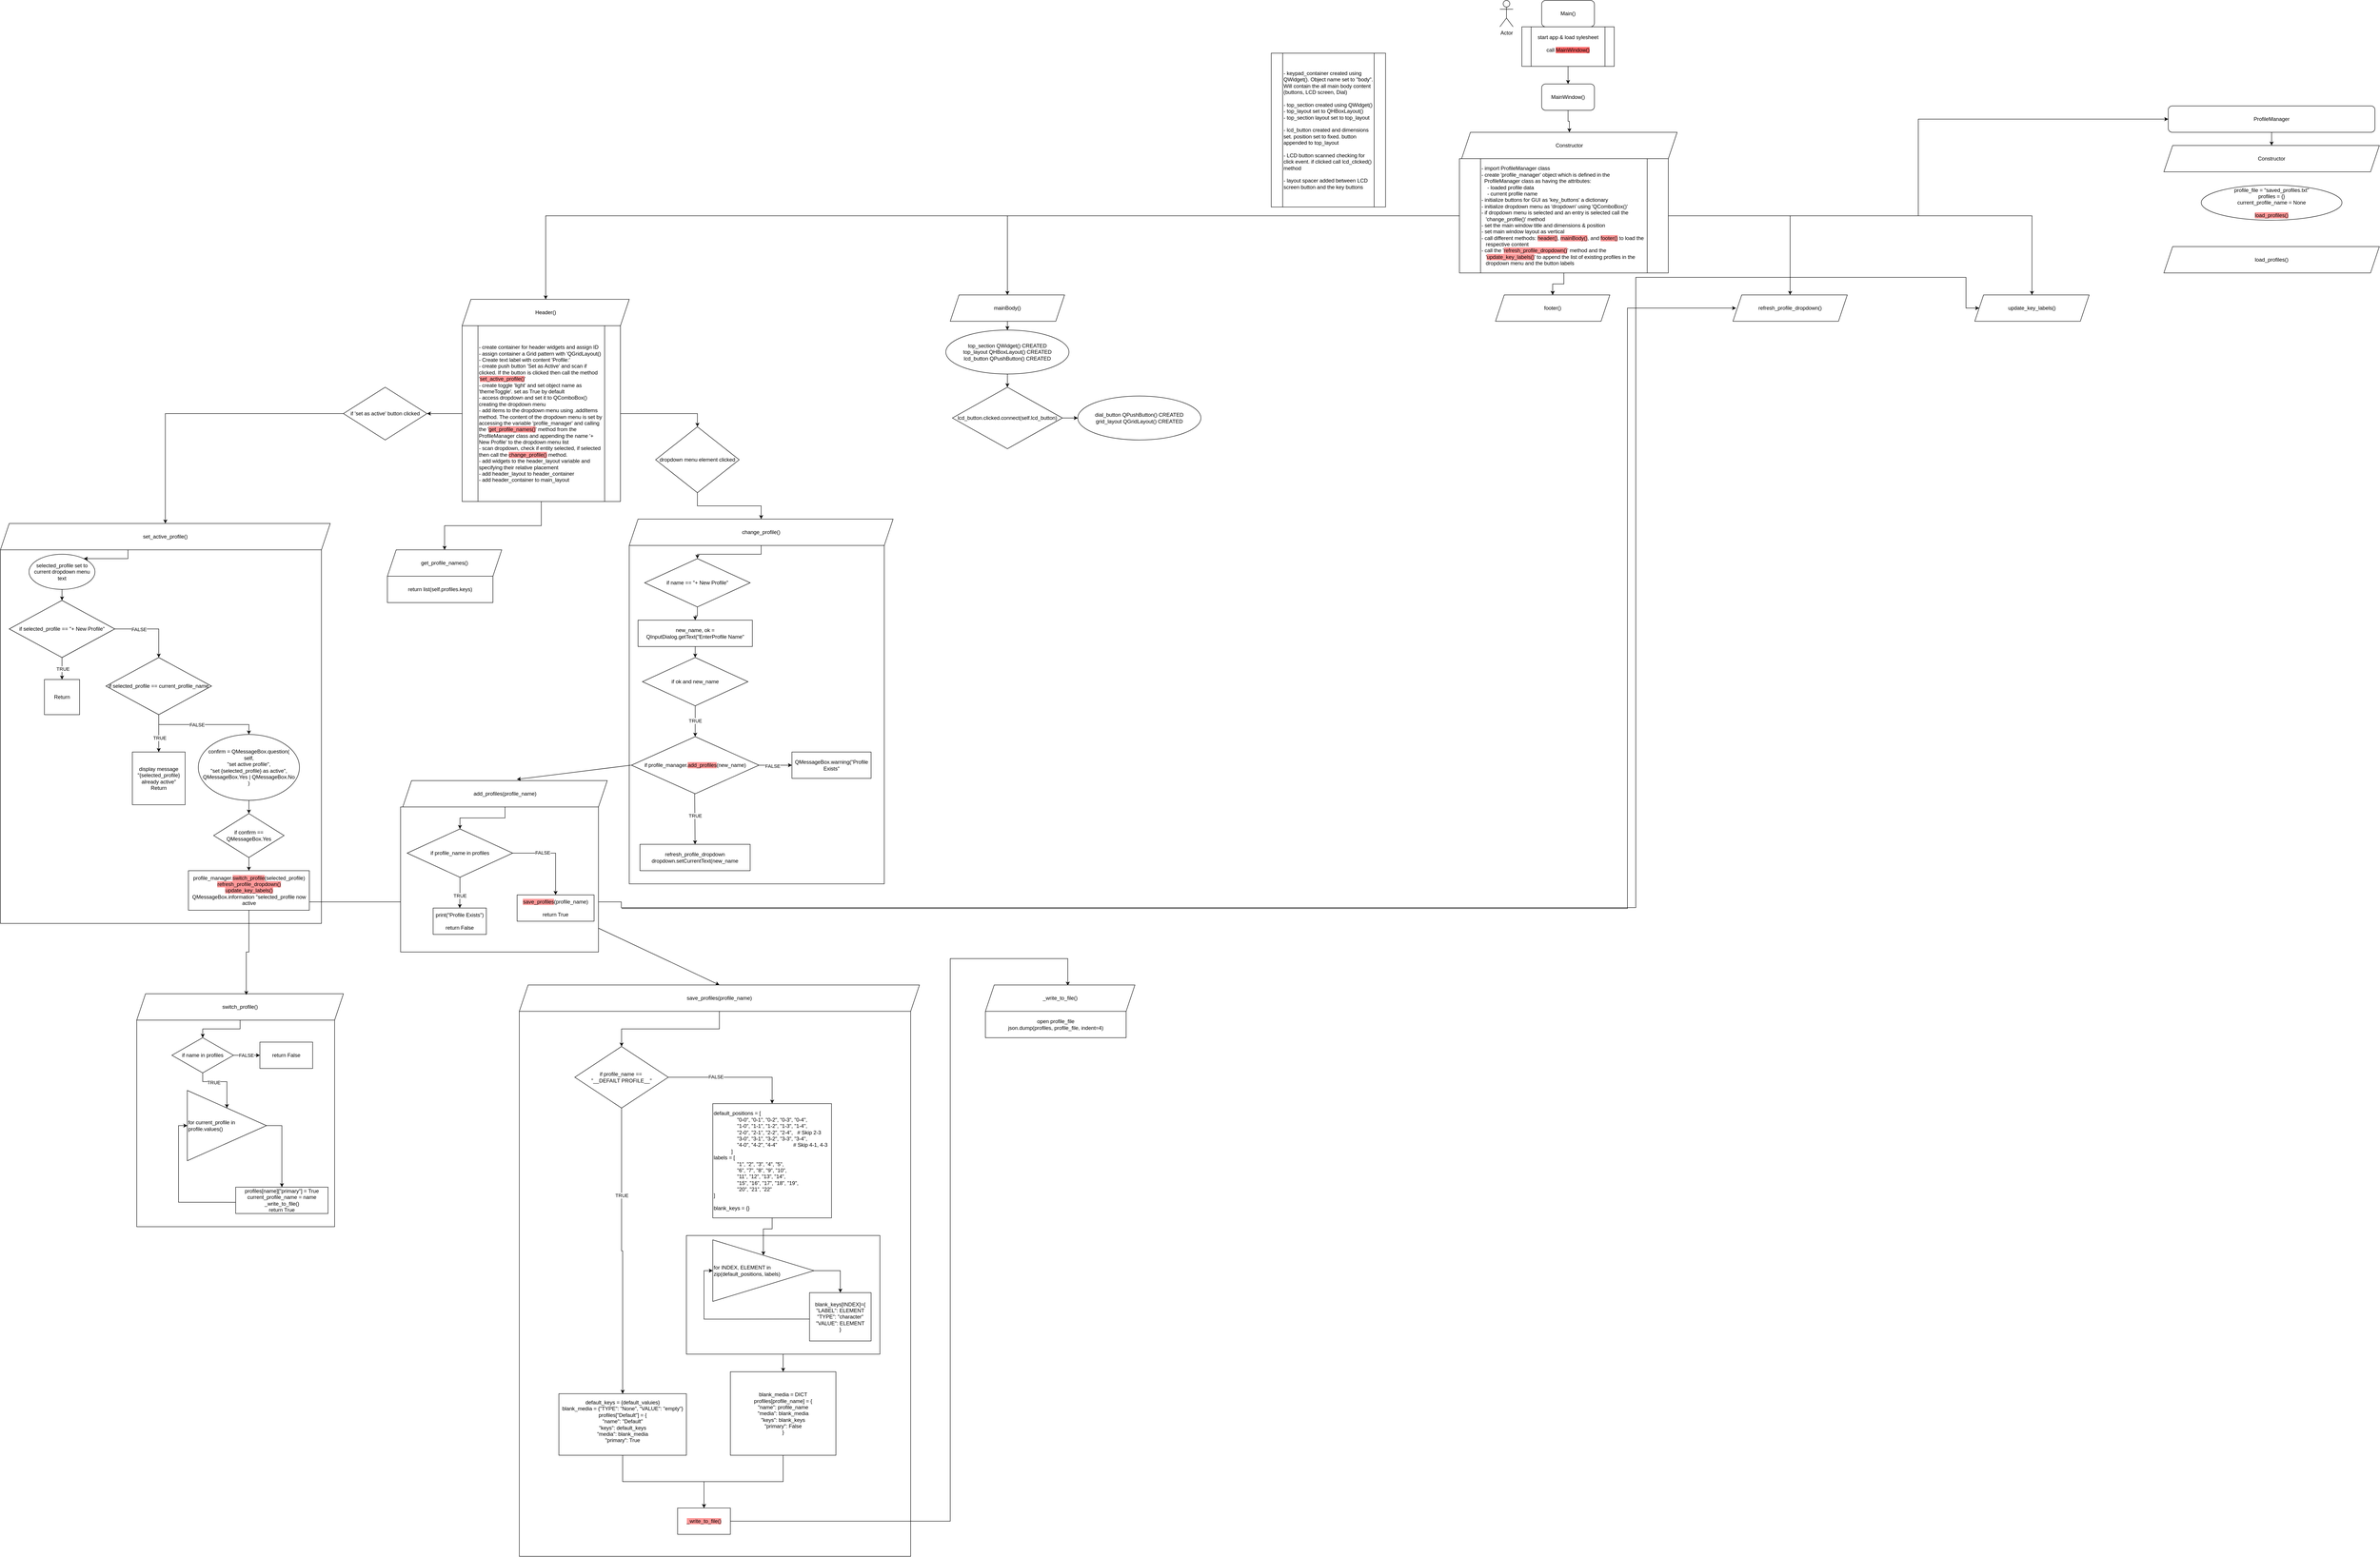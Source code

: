 <mxfile version="27.0.5">
  <diagram name="Page-1" id="Y9WAvZNud2Gu3SNwz_0c">
    <mxGraphModel dx="8565" dy="2858" grid="1" gridSize="10" guides="1" tooltips="1" connect="1" arrows="1" fold="1" page="1" pageScale="1" pageWidth="850" pageHeight="1100" math="0" shadow="0">
      <root>
        <mxCell id="0" />
        <mxCell id="1" parent="0" />
        <mxCell id="L75Hyx3zuK4XDfKE062m-144" value="" style="rounded=0;whiteSpace=wrap;html=1;" parent="1" vertex="1">
          <mxGeometry x="-1710" y="1340" width="580" height="770" as="geometry" />
        </mxCell>
        <mxCell id="L75Hyx3zuK4XDfKE062m-129" value="" style="rounded=0;whiteSpace=wrap;html=1;" parent="1" vertex="1">
          <mxGeometry x="-1960" y="2400" width="890" height="1240" as="geometry" />
        </mxCell>
        <mxCell id="L75Hyx3zuK4XDfKE062m-125" value="" style="edgeStyle=orthogonalEdgeStyle;rounded=0;orthogonalLoop=1;jettySize=auto;html=1;" parent="1" source="L75Hyx3zuK4XDfKE062m-122" target="L75Hyx3zuK4XDfKE062m-124" edge="1">
          <mxGeometry relative="1" as="geometry" />
        </mxCell>
        <mxCell id="L75Hyx3zuK4XDfKE062m-122" value="" style="rounded=0;whiteSpace=wrap;html=1;" parent="1" vertex="1">
          <mxGeometry x="-1580" y="2910" width="440" height="270" as="geometry" />
        </mxCell>
        <mxCell id="L75Hyx3zuK4XDfKE062m-82" value="" style="rounded=0;whiteSpace=wrap;html=1;" parent="1" vertex="1">
          <mxGeometry x="-2830" y="2420" width="450" height="470" as="geometry" />
        </mxCell>
        <mxCell id="L75Hyx3zuK4XDfKE062m-63" value="" style="rounded=0;whiteSpace=wrap;html=1;" parent="1" vertex="1">
          <mxGeometry x="-3140" y="1350" width="730" height="850" as="geometry" />
        </mxCell>
        <mxCell id="L75Hyx3zuK4XDfKE062m-1" value="Main()" style="rounded=1;whiteSpace=wrap;html=1;" parent="1" vertex="1">
          <mxGeometry x="365" y="100" width="120" height="60" as="geometry" />
        </mxCell>
        <mxCell id="L75Hyx3zuK4XDfKE062m-3" value="Actor" style="shape=umlActor;verticalLabelPosition=bottom;verticalAlign=top;html=1;outlineConnect=0;" parent="1" vertex="1">
          <mxGeometry x="270" y="100" width="30" height="60" as="geometry" />
        </mxCell>
        <mxCell id="L75Hyx3zuK4XDfKE062m-8" value="" style="edgeStyle=orthogonalEdgeStyle;rounded=0;orthogonalLoop=1;jettySize=auto;html=1;" parent="1" source="L75Hyx3zuK4XDfKE062m-6" target="L75Hyx3zuK4XDfKE062m-7" edge="1">
          <mxGeometry relative="1" as="geometry" />
        </mxCell>
        <mxCell id="L75Hyx3zuK4XDfKE062m-6" value="start app &amp;amp; load sylesheet&lt;div&gt;&lt;br&gt;&lt;/div&gt;&lt;div&gt;call &lt;span style=&quot;background-color: rgb(255, 102, 102);&quot;&gt;MainWindow()&lt;/span&gt;&lt;br&gt;&lt;div&gt;&lt;br&gt;&lt;/div&gt;&lt;/div&gt;" style="shape=process;whiteSpace=wrap;html=1;backgroundOutline=1;" parent="1" vertex="1">
          <mxGeometry x="320" y="160" width="210" height="90" as="geometry" />
        </mxCell>
        <mxCell id="L75Hyx3zuK4XDfKE062m-98" value="" style="edgeStyle=orthogonalEdgeStyle;rounded=0;orthogonalLoop=1;jettySize=auto;html=1;" parent="1" source="L75Hyx3zuK4XDfKE062m-7" target="L75Hyx3zuK4XDfKE062m-12" edge="1">
          <mxGeometry relative="1" as="geometry" />
        </mxCell>
        <mxCell id="L75Hyx3zuK4XDfKE062m-7" value="MainWindow()" style="rounded=1;whiteSpace=wrap;html=1;" parent="1" vertex="1">
          <mxGeometry x="365" y="290" width="120" height="60" as="geometry" />
        </mxCell>
        <mxCell id="L75Hyx3zuK4XDfKE062m-18" value="" style="edgeStyle=orthogonalEdgeStyle;rounded=0;orthogonalLoop=1;jettySize=auto;html=1;" parent="1" source="L75Hyx3zuK4XDfKE062m-9" target="L75Hyx3zuK4XDfKE062m-15" edge="1">
          <mxGeometry relative="1" as="geometry" />
        </mxCell>
        <mxCell id="L75Hyx3zuK4XDfKE062m-19" value="" style="edgeStyle=orthogonalEdgeStyle;rounded=0;orthogonalLoop=1;jettySize=auto;html=1;" parent="1" source="L75Hyx3zuK4XDfKE062m-9" target="L75Hyx3zuK4XDfKE062m-15" edge="1">
          <mxGeometry relative="1" as="geometry" />
        </mxCell>
        <mxCell id="L75Hyx3zuK4XDfKE062m-22" style="edgeStyle=orthogonalEdgeStyle;rounded=0;orthogonalLoop=1;jettySize=auto;html=1;entryX=0.5;entryY=0;entryDx=0;entryDy=0;" parent="1" source="L75Hyx3zuK4XDfKE062m-9" target="L75Hyx3zuK4XDfKE062m-16" edge="1">
          <mxGeometry relative="1" as="geometry" />
        </mxCell>
        <mxCell id="L75Hyx3zuK4XDfKE062m-23" value="" style="edgeStyle=orthogonalEdgeStyle;rounded=0;orthogonalLoop=1;jettySize=auto;html=1;" parent="1" source="L75Hyx3zuK4XDfKE062m-9" target="L75Hyx3zuK4XDfKE062m-15" edge="1">
          <mxGeometry relative="1" as="geometry" />
        </mxCell>
        <mxCell id="L75Hyx3zuK4XDfKE062m-24" style="edgeStyle=orthogonalEdgeStyle;rounded=0;orthogonalLoop=1;jettySize=auto;html=1;" parent="1" source="L75Hyx3zuK4XDfKE062m-9" target="L75Hyx3zuK4XDfKE062m-17" edge="1">
          <mxGeometry relative="1" as="geometry" />
        </mxCell>
        <mxCell id="L75Hyx3zuK4XDfKE062m-100" style="edgeStyle=orthogonalEdgeStyle;rounded=0;orthogonalLoop=1;jettySize=auto;html=1;entryX=0;entryY=0.5;entryDx=0;entryDy=0;" parent="1" source="L75Hyx3zuK4XDfKE062m-9" target="L75Hyx3zuK4XDfKE062m-102" edge="1">
          <mxGeometry relative="1" as="geometry" />
        </mxCell>
        <mxCell id="L75Hyx3zuK4XDfKE062m-9" value="&lt;div&gt;- import ProfileManager class&lt;/div&gt;&lt;div&gt;- create &#39;profile_manager&#39; object which is defined in the&amp;nbsp;&lt;/div&gt;&lt;div&gt;&amp;nbsp; ProfileManager class as having the attributes:&lt;/div&gt;&lt;div&gt;&amp;nbsp; &amp;nbsp; - loaded profile data&lt;/div&gt;&lt;div&gt;&amp;nbsp; &amp;nbsp; - current profile name&lt;/div&gt;&lt;div&gt;- initialize buttons for GUI as &#39;key_buttons&#39; a dictionary&lt;/div&gt;&lt;div&gt;- initialize dropdown menu as &#39;dropdown&#39; using &#39;QComboBox()&#39;&lt;/div&gt;&lt;div&gt;- if dropdown menu is selected and an entry is selected call the&amp;nbsp;&lt;/div&gt;&lt;div&gt;&amp;nbsp; &amp;nbsp;&#39;change_profile()&#39; method&lt;/div&gt;&lt;div&gt;- set the main window title and dimensions &amp;amp; position&lt;/div&gt;&lt;div&gt;- set main window layout as vertical&lt;/div&gt;&lt;div&gt;- call different methods: &lt;span style=&quot;background-color: rgb(255, 153, 153);&quot;&gt;header()&lt;/span&gt;, &lt;span style=&quot;background-color: rgb(255, 153, 153);&quot;&gt;mainBody()&lt;/span&gt;, and &lt;span style=&quot;background-color: rgb(255, 153, 153);&quot;&gt;footer()&lt;/span&gt; to load the&amp;nbsp;&lt;/div&gt;&lt;div&gt;&amp;nbsp; &amp;nbsp;respective content&lt;/div&gt;&lt;div&gt;- call the &#39;&lt;span style=&quot;background-color: rgb(255, 153, 153);&quot;&gt;refresh_profile_dropdown()&lt;/span&gt;&#39; method and the&amp;nbsp;&lt;/div&gt;&lt;div&gt;&amp;nbsp; &amp;nbsp;&#39;&lt;span style=&quot;background-color: rgb(255, 153, 153);&quot;&gt;update_key_labels()&lt;/span&gt;&#39; to append the list of existing profiles in the&amp;nbsp;&lt;/div&gt;&lt;div&gt;&amp;nbsp; &amp;nbsp;dropdown menu and the button labels&lt;/div&gt;" style="shape=process;whiteSpace=wrap;html=1;backgroundOutline=1;align=left;" parent="1" vertex="1">
          <mxGeometry x="178" y="460" width="475" height="260" as="geometry" />
        </mxCell>
        <mxCell id="L75Hyx3zuK4XDfKE062m-12" value="Constructor" style="shape=parallelogram;perimeter=parallelogramPerimeter;whiteSpace=wrap;html=1;fixedSize=1;" parent="1" vertex="1">
          <mxGeometry x="183" y="400" width="490" height="60" as="geometry" />
        </mxCell>
        <mxCell id="L75Hyx3zuK4XDfKE062m-13" value="Header()" style="shape=parallelogram;perimeter=parallelogramPerimeter;whiteSpace=wrap;html=1;fixedSize=1;" parent="1" vertex="1">
          <mxGeometry x="-2090" y="780" width="380" height="60" as="geometry" />
        </mxCell>
        <mxCell id="6NkVGBoX0CyrwW3oy6tE-5" value="" style="edgeStyle=orthogonalEdgeStyle;rounded=0;orthogonalLoop=1;jettySize=auto;html=1;" edge="1" parent="1" source="L75Hyx3zuK4XDfKE062m-14" target="6NkVGBoX0CyrwW3oy6tE-3">
          <mxGeometry relative="1" as="geometry" />
        </mxCell>
        <mxCell id="L75Hyx3zuK4XDfKE062m-14" value="mainBody()" style="shape=parallelogram;perimeter=parallelogramPerimeter;whiteSpace=wrap;html=1;fixedSize=1;" parent="1" vertex="1">
          <mxGeometry x="-980" y="770" width="260" height="60" as="geometry" />
        </mxCell>
        <mxCell id="L75Hyx3zuK4XDfKE062m-15" value="footer()" style="shape=parallelogram;perimeter=parallelogramPerimeter;whiteSpace=wrap;html=1;fixedSize=1;" parent="1" vertex="1">
          <mxGeometry x="260" y="770" width="260" height="60" as="geometry" />
        </mxCell>
        <mxCell id="L75Hyx3zuK4XDfKE062m-16" value="refresh_profile_dropdown()" style="shape=parallelogram;perimeter=parallelogramPerimeter;whiteSpace=wrap;html=1;fixedSize=1;" parent="1" vertex="1">
          <mxGeometry x="800" y="770" width="260" height="60" as="geometry" />
        </mxCell>
        <mxCell id="L75Hyx3zuK4XDfKE062m-17" value="update_key_labels()" style="shape=parallelogram;perimeter=parallelogramPerimeter;whiteSpace=wrap;html=1;fixedSize=1;" parent="1" vertex="1">
          <mxGeometry x="1350" y="770" width="260" height="60" as="geometry" />
        </mxCell>
        <mxCell id="L75Hyx3zuK4XDfKE062m-20" style="edgeStyle=orthogonalEdgeStyle;rounded=0;orthogonalLoop=1;jettySize=auto;html=1;entryX=0.5;entryY=0;entryDx=0;entryDy=0;" parent="1" source="L75Hyx3zuK4XDfKE062m-9" target="L75Hyx3zuK4XDfKE062m-14" edge="1">
          <mxGeometry relative="1" as="geometry" />
        </mxCell>
        <mxCell id="L75Hyx3zuK4XDfKE062m-21" style="edgeStyle=orthogonalEdgeStyle;rounded=0;orthogonalLoop=1;jettySize=auto;html=1;entryX=0.5;entryY=0;entryDx=0;entryDy=0;" parent="1" source="L75Hyx3zuK4XDfKE062m-9" target="L75Hyx3zuK4XDfKE062m-13" edge="1">
          <mxGeometry relative="1" as="geometry" />
        </mxCell>
        <mxCell id="L75Hyx3zuK4XDfKE062m-27" style="edgeStyle=orthogonalEdgeStyle;rounded=0;orthogonalLoop=1;jettySize=auto;html=1;" parent="1" source="L75Hyx3zuK4XDfKE062m-25" target="L75Hyx3zuK4XDfKE062m-26" edge="1">
          <mxGeometry relative="1" as="geometry" />
        </mxCell>
        <mxCell id="L75Hyx3zuK4XDfKE062m-29" style="edgeStyle=orthogonalEdgeStyle;rounded=0;orthogonalLoop=1;jettySize=auto;html=1;entryX=0.5;entryY=0;entryDx=0;entryDy=0;exitX=0;exitY=0.5;exitDx=0;exitDy=0;" parent="1" source="L75Hyx3zuK4XDfKE062m-32" target="L75Hyx3zuK4XDfKE062m-28" edge="1">
          <mxGeometry relative="1" as="geometry" />
        </mxCell>
        <mxCell id="L75Hyx3zuK4XDfKE062m-31" style="edgeStyle=orthogonalEdgeStyle;rounded=0;orthogonalLoop=1;jettySize=auto;html=1;entryX=0.5;entryY=0;entryDx=0;entryDy=0;" parent="1" source="L75Hyx3zuK4XDfKE062m-34" target="L75Hyx3zuK4XDfKE062m-30" edge="1">
          <mxGeometry relative="1" as="geometry" />
        </mxCell>
        <mxCell id="L75Hyx3zuK4XDfKE062m-33" style="edgeStyle=orthogonalEdgeStyle;rounded=0;orthogonalLoop=1;jettySize=auto;html=1;entryX=1;entryY=0.5;entryDx=0;entryDy=0;" parent="1" source="L75Hyx3zuK4XDfKE062m-25" target="L75Hyx3zuK4XDfKE062m-32" edge="1">
          <mxGeometry relative="1" as="geometry" />
        </mxCell>
        <mxCell id="L75Hyx3zuK4XDfKE062m-25" value="&lt;div&gt;- create container for header widgets and assign ID&lt;div&gt;- assign container a Grid pattern with &#39;QGridLayout()&lt;/div&gt;&lt;div&gt;- Create text label with content&lt;span style=&quot;background-color: transparent; color: light-dark(rgb(0, 0, 0), rgb(255, 255, 255));&quot;&gt;&amp;nbsp;&#39;Profile:&#39;&amp;nbsp;&lt;/span&gt;&lt;/div&gt;&lt;div&gt;- create push button &#39;Set as Active&#39; and scan if clicked. If the button is clicked then call the method &#39;&lt;span style=&quot;background-color: rgb(255, 153, 153);&quot;&gt;set_active_profile()&lt;/span&gt;&#39;&amp;nbsp;&lt;/div&gt;&lt;div&gt;- create toggle &#39;light&#39; and set object name as &#39;themeToggle&#39;. set as True by default&lt;/div&gt;&lt;div&gt;- access dropdown and set it to QComboBox() creating the dropdown menu&lt;/div&gt;&lt;div&gt;- add items to the dropdown menu using .addItems method. The content of the dropdown menu is set by accessing the variable &#39;profile_manager&#39; and calling the &#39;&lt;span style=&quot;background-color: rgb(255, 153, 153);&quot;&gt;get_profile_names()&lt;/span&gt;&#39; method from the ProfileManager class and appending the name &#39;+ New Profile&#39; to the dropdown menu list&lt;/div&gt;&lt;div&gt;- scan dropdown, check if entity selected, if selected then call the &lt;span style=&quot;background-color: rgb(255, 153, 153);&quot;&gt;change_profile()&lt;/span&gt; method.&lt;/div&gt;&lt;div&gt;- add widgets to the header_layout variable and specifying their relative placement&lt;/div&gt;&lt;div&gt;- add header_layout to header_container&lt;/div&gt;&lt;div&gt;- add header_container to main_layout&lt;/div&gt;&lt;/div&gt;" style="shape=process;whiteSpace=wrap;html=1;backgroundOutline=1;align=left;" parent="1" vertex="1">
          <mxGeometry x="-2090" y="840" width="360" height="400" as="geometry" />
        </mxCell>
        <mxCell id="L75Hyx3zuK4XDfKE062m-66" value="" style="edgeStyle=orthogonalEdgeStyle;rounded=0;orthogonalLoop=1;jettySize=auto;html=1;" parent="1" source="L75Hyx3zuK4XDfKE062m-26" target="L75Hyx3zuK4XDfKE062m-65" edge="1">
          <mxGeometry relative="1" as="geometry" />
        </mxCell>
        <mxCell id="L75Hyx3zuK4XDfKE062m-26" value="get_profile_names()" style="shape=parallelogram;perimeter=parallelogramPerimeter;whiteSpace=wrap;html=1;fixedSize=1;" parent="1" vertex="1">
          <mxGeometry x="-2260" y="1350" width="260" height="60" as="geometry" />
        </mxCell>
        <mxCell id="L75Hyx3zuK4XDfKE062m-70" style="edgeStyle=orthogonalEdgeStyle;rounded=0;orthogonalLoop=1;jettySize=auto;html=1;exitX=0.25;exitY=1;exitDx=0;exitDy=0;" parent="1" source="L75Hyx3zuK4XDfKE062m-28" target="L75Hyx3zuK4XDfKE062m-38" edge="1">
          <mxGeometry relative="1" as="geometry">
            <Array as="points">
              <mxPoint x="-2850" y="1370" />
            </Array>
          </mxGeometry>
        </mxCell>
        <mxCell id="L75Hyx3zuK4XDfKE062m-28" value="set_active_profile()" style="shape=parallelogram;perimeter=parallelogramPerimeter;whiteSpace=wrap;html=1;fixedSize=1;" parent="1" vertex="1">
          <mxGeometry x="-3140" y="1290" width="750" height="60" as="geometry" />
        </mxCell>
        <mxCell id="L75Hyx3zuK4XDfKE062m-84" value="" style="edgeStyle=orthogonalEdgeStyle;rounded=0;orthogonalLoop=1;jettySize=auto;html=1;" parent="1" source="L75Hyx3zuK4XDfKE062m-30" target="L75Hyx3zuK4XDfKE062m-83" edge="1">
          <mxGeometry relative="1" as="geometry" />
        </mxCell>
        <mxCell id="L75Hyx3zuK4XDfKE062m-30" value="change_profile()" style="shape=parallelogram;perimeter=parallelogramPerimeter;whiteSpace=wrap;html=1;fixedSize=1;" parent="1" vertex="1">
          <mxGeometry x="-1710" y="1280" width="600" height="60" as="geometry" />
        </mxCell>
        <mxCell id="L75Hyx3zuK4XDfKE062m-32" value="if &#39;set as active&#39; button clicked" style="rhombus;whiteSpace=wrap;html=1;" parent="1" vertex="1">
          <mxGeometry x="-2360" y="980" width="190" height="120" as="geometry" />
        </mxCell>
        <mxCell id="L75Hyx3zuK4XDfKE062m-35" value="" style="edgeStyle=orthogonalEdgeStyle;rounded=0;orthogonalLoop=1;jettySize=auto;html=1;entryX=0.5;entryY=0;entryDx=0;entryDy=0;" parent="1" source="L75Hyx3zuK4XDfKE062m-25" target="L75Hyx3zuK4XDfKE062m-34" edge="1">
          <mxGeometry relative="1" as="geometry">
            <mxPoint x="-1730" y="1040" as="sourcePoint" />
            <mxPoint x="-1555" y="1280" as="targetPoint" />
          </mxGeometry>
        </mxCell>
        <mxCell id="L75Hyx3zuK4XDfKE062m-34" value="dropdown menu element clicked" style="rhombus;whiteSpace=wrap;html=1;" parent="1" vertex="1">
          <mxGeometry x="-1650" y="1070" width="190" height="150" as="geometry" />
        </mxCell>
        <mxCell id="L75Hyx3zuK4XDfKE062m-42" value="" style="edgeStyle=orthogonalEdgeStyle;rounded=0;orthogonalLoop=1;jettySize=auto;html=1;" parent="1" source="L75Hyx3zuK4XDfKE062m-37" target="L75Hyx3zuK4XDfKE062m-39" edge="1">
          <mxGeometry relative="1" as="geometry" />
        </mxCell>
        <mxCell id="L75Hyx3zuK4XDfKE062m-46" value="TRUE" style="edgeLabel;html=1;align=center;verticalAlign=middle;resizable=0;points=[];" parent="L75Hyx3zuK4XDfKE062m-42" vertex="1" connectable="0">
          <mxGeometry x="0.036" y="2" relative="1" as="geometry">
            <mxPoint as="offset" />
          </mxGeometry>
        </mxCell>
        <mxCell id="L75Hyx3zuK4XDfKE062m-45" style="edgeStyle=orthogonalEdgeStyle;rounded=0;orthogonalLoop=1;jettySize=auto;html=1;entryX=0.5;entryY=0;entryDx=0;entryDy=0;exitX=1;exitY=0.5;exitDx=0;exitDy=0;" parent="1" source="L75Hyx3zuK4XDfKE062m-37" target="L75Hyx3zuK4XDfKE062m-44" edge="1">
          <mxGeometry relative="1" as="geometry" />
        </mxCell>
        <mxCell id="L75Hyx3zuK4XDfKE062m-47" value="FALSE" style="edgeLabel;html=1;align=center;verticalAlign=middle;resizable=0;points=[];" parent="L75Hyx3zuK4XDfKE062m-45" vertex="1" connectable="0">
          <mxGeometry x="-0.333" y="-1" relative="1" as="geometry">
            <mxPoint as="offset" />
          </mxGeometry>
        </mxCell>
        <mxCell id="L75Hyx3zuK4XDfKE062m-37" value="if selected_profile == &quot;+ New Profile&quot;" style="rhombus;whiteSpace=wrap;html=1;" parent="1" vertex="1">
          <mxGeometry x="-3120" y="1465" width="240" height="130" as="geometry" />
        </mxCell>
        <mxCell id="L75Hyx3zuK4XDfKE062m-72" style="edgeStyle=orthogonalEdgeStyle;rounded=0;orthogonalLoop=1;jettySize=auto;html=1;" parent="1" source="L75Hyx3zuK4XDfKE062m-38" target="L75Hyx3zuK4XDfKE062m-37" edge="1">
          <mxGeometry relative="1" as="geometry" />
        </mxCell>
        <mxCell id="L75Hyx3zuK4XDfKE062m-38" value="selected_profile set to current dropdown menu text" style="ellipse;whiteSpace=wrap;html=1;" parent="1" vertex="1">
          <mxGeometry x="-3075" y="1360" width="150" height="80" as="geometry" />
        </mxCell>
        <mxCell id="L75Hyx3zuK4XDfKE062m-39" value="Return" style="whiteSpace=wrap;html=1;aspect=fixed;" parent="1" vertex="1">
          <mxGeometry x="-3040" y="1645" width="80" height="80" as="geometry" />
        </mxCell>
        <mxCell id="L75Hyx3zuK4XDfKE062m-50" style="edgeStyle=orthogonalEdgeStyle;rounded=0;orthogonalLoop=1;jettySize=auto;html=1;entryX=0.5;entryY=0;entryDx=0;entryDy=0;" parent="1" source="L75Hyx3zuK4XDfKE062m-44" target="L75Hyx3zuK4XDfKE062m-53" edge="1">
          <mxGeometry relative="1" as="geometry">
            <mxPoint x="-2580" y="1750" as="targetPoint" />
          </mxGeometry>
        </mxCell>
        <mxCell id="L75Hyx3zuK4XDfKE062m-59" value="FALSE" style="edgeLabel;html=1;align=center;verticalAlign=middle;resizable=0;points=[];" parent="L75Hyx3zuK4XDfKE062m-50" vertex="1" connectable="0">
          <mxGeometry x="-0.124" relative="1" as="geometry">
            <mxPoint as="offset" />
          </mxGeometry>
        </mxCell>
        <mxCell id="L75Hyx3zuK4XDfKE062m-51" style="edgeStyle=orthogonalEdgeStyle;rounded=0;orthogonalLoop=1;jettySize=auto;html=1;entryX=0.5;entryY=0;entryDx=0;entryDy=0;" parent="1" source="L75Hyx3zuK4XDfKE062m-44" target="L75Hyx3zuK4XDfKE062m-52" edge="1">
          <mxGeometry relative="1" as="geometry">
            <mxPoint x="-2780" y="1750" as="targetPoint" />
          </mxGeometry>
        </mxCell>
        <mxCell id="L75Hyx3zuK4XDfKE062m-58" value="TRUE" style="edgeLabel;html=1;align=center;verticalAlign=middle;resizable=0;points=[];" parent="L75Hyx3zuK4XDfKE062m-51" vertex="1" connectable="0">
          <mxGeometry x="0.234" y="2" relative="1" as="geometry">
            <mxPoint as="offset" />
          </mxGeometry>
        </mxCell>
        <mxCell id="L75Hyx3zuK4XDfKE062m-44" value="if selected_profile == current_profile_name" style="rhombus;whiteSpace=wrap;html=1;" parent="1" vertex="1">
          <mxGeometry x="-2900" y="1595" width="240" height="130" as="geometry" />
        </mxCell>
        <mxCell id="L75Hyx3zuK4XDfKE062m-52" value="&lt;div&gt;display message&lt;/div&gt;&lt;div&gt;&quot;{selected_profile} already active&quot;&lt;/div&gt;Return" style="rounded=0;whiteSpace=wrap;html=1;" parent="1" vertex="1">
          <mxGeometry x="-2840" y="1810" width="120" height="120" as="geometry" />
        </mxCell>
        <mxCell id="L75Hyx3zuK4XDfKE062m-55" style="edgeStyle=orthogonalEdgeStyle;rounded=0;orthogonalLoop=1;jettySize=auto;html=1;entryX=0.5;entryY=0;entryDx=0;entryDy=0;" parent="1" source="L75Hyx3zuK4XDfKE062m-53" target="L75Hyx3zuK4XDfKE062m-54" edge="1">
          <mxGeometry relative="1" as="geometry" />
        </mxCell>
        <mxCell id="L75Hyx3zuK4XDfKE062m-53" value="confirm = QMessageBox.question(&lt;div&gt;self,&lt;/div&gt;&lt;div&gt;&quot;set active profile&quot;,&lt;/div&gt;&lt;div&gt;&quot;set {selected_profile} as active&quot;,&lt;/div&gt;&lt;div&gt;QMessageBox.Yes | QMessageBox.No&lt;br&gt;&lt;/div&gt;&lt;div&gt;)&lt;/div&gt;" style="ellipse;whiteSpace=wrap;html=1;" parent="1" vertex="1">
          <mxGeometry x="-2690" y="1770" width="230" height="150" as="geometry" />
        </mxCell>
        <mxCell id="L75Hyx3zuK4XDfKE062m-57" value="" style="edgeStyle=orthogonalEdgeStyle;rounded=0;orthogonalLoop=1;jettySize=auto;html=1;" parent="1" source="L75Hyx3zuK4XDfKE062m-54" target="L75Hyx3zuK4XDfKE062m-56" edge="1">
          <mxGeometry relative="1" as="geometry" />
        </mxCell>
        <mxCell id="L75Hyx3zuK4XDfKE062m-54" value="if confirm == QMessageBox.Yes" style="rhombus;whiteSpace=wrap;html=1;" parent="1" vertex="1">
          <mxGeometry x="-2655" y="1950" width="160" height="100" as="geometry" />
        </mxCell>
        <mxCell id="L75Hyx3zuK4XDfKE062m-60" style="edgeStyle=orthogonalEdgeStyle;rounded=0;orthogonalLoop=1;jettySize=auto;html=1;entryX=0.027;entryY=0.489;entryDx=0;entryDy=0;entryPerimeter=0;" parent="1" target="L75Hyx3zuK4XDfKE062m-16" edge="1">
          <mxGeometry relative="1" as="geometry">
            <mxPoint x="-1727.5" y="2166" as="sourcePoint" />
            <mxPoint x="810" y="851" as="targetPoint" />
            <Array as="points">
              <mxPoint x="560" y="2166" />
              <mxPoint x="560" y="800" />
              <mxPoint x="807" y="800" />
            </Array>
          </mxGeometry>
        </mxCell>
        <mxCell id="L75Hyx3zuK4XDfKE062m-61" style="edgeStyle=orthogonalEdgeStyle;rounded=0;orthogonalLoop=1;jettySize=auto;html=1;entryX=0;entryY=0.5;entryDx=0;entryDy=0;exitX=0.998;exitY=0.789;exitDx=0;exitDy=0;exitPerimeter=0;" parent="1" source="L75Hyx3zuK4XDfKE062m-56" target="L75Hyx3zuK4XDfKE062m-17" edge="1">
          <mxGeometry relative="1" as="geometry">
            <mxPoint x="-1670" y="2180" as="sourcePoint" />
            <mxPoint x="1379" y="849" as="targetPoint" />
            <Array as="points">
              <mxPoint x="-1728" y="2164" />
              <mxPoint x="579" y="2164" />
              <mxPoint x="579" y="730" />
              <mxPoint x="1330" y="730" />
              <mxPoint x="1330" y="800" />
            </Array>
          </mxGeometry>
        </mxCell>
        <mxCell id="L75Hyx3zuK4XDfKE062m-56" value="profile_manager.&lt;span style=&quot;background-color: rgb(255, 153, 153);&quot;&gt;switch_profile&lt;/span&gt;(selected_profile)&lt;div&gt;&lt;span style=&quot;background-color: rgb(255, 153, 153);&quot;&gt;refresh_profile_dropdown()&lt;/span&gt;&lt;/div&gt;&lt;div&gt;&lt;span style=&quot;background-color: rgb(255, 153, 153);&quot;&gt;update_key_labels()&lt;/span&gt;&lt;/div&gt;&lt;div&gt;QMessageBox.information &quot;selected_profile now active&lt;/div&gt;" style="rounded=0;whiteSpace=wrap;html=1;" parent="1" vertex="1">
          <mxGeometry x="-2712.5" y="2080" width="275" height="90" as="geometry" />
        </mxCell>
        <mxCell id="L75Hyx3zuK4XDfKE062m-68" value="" style="edgeStyle=orthogonalEdgeStyle;rounded=0;orthogonalLoop=1;jettySize=auto;html=1;" parent="1" source="L75Hyx3zuK4XDfKE062m-62" target="L75Hyx3zuK4XDfKE062m-67" edge="1">
          <mxGeometry relative="1" as="geometry" />
        </mxCell>
        <mxCell id="L75Hyx3zuK4XDfKE062m-62" value="switch_profile()" style="shape=parallelogram;perimeter=parallelogramPerimeter;whiteSpace=wrap;html=1;fixedSize=1;" parent="1" vertex="1">
          <mxGeometry x="-2830" y="2360" width="470" height="60" as="geometry" />
        </mxCell>
        <mxCell id="L75Hyx3zuK4XDfKE062m-64" style="edgeStyle=orthogonalEdgeStyle;rounded=0;orthogonalLoop=1;jettySize=auto;html=1;entryX=0.53;entryY=0.044;entryDx=0;entryDy=0;entryPerimeter=0;" parent="1" source="L75Hyx3zuK4XDfKE062m-56" target="L75Hyx3zuK4XDfKE062m-62" edge="1">
          <mxGeometry relative="1" as="geometry" />
        </mxCell>
        <mxCell id="L75Hyx3zuK4XDfKE062m-65" value="return list(self.profiles.keys)" style="rounded=0;whiteSpace=wrap;html=1;" parent="1" vertex="1">
          <mxGeometry x="-2260" y="1410" width="240" height="60" as="geometry" />
        </mxCell>
        <mxCell id="L75Hyx3zuK4XDfKE062m-77" value="" style="edgeStyle=orthogonalEdgeStyle;rounded=0;orthogonalLoop=1;jettySize=auto;html=1;" parent="1" source="L75Hyx3zuK4XDfKE062m-67" target="L75Hyx3zuK4XDfKE062m-73" edge="1">
          <mxGeometry relative="1" as="geometry" />
        </mxCell>
        <mxCell id="L75Hyx3zuK4XDfKE062m-78" value="TRUE" style="edgeLabel;html=1;align=center;verticalAlign=middle;resizable=0;points=[];" parent="L75Hyx3zuK4XDfKE062m-77" vertex="1" connectable="0">
          <mxGeometry x="-0.336" y="-2" relative="1" as="geometry">
            <mxPoint as="offset" />
          </mxGeometry>
        </mxCell>
        <mxCell id="L75Hyx3zuK4XDfKE062m-80" value="" style="edgeStyle=orthogonalEdgeStyle;rounded=0;orthogonalLoop=1;jettySize=auto;html=1;" parent="1" source="L75Hyx3zuK4XDfKE062m-67" target="L75Hyx3zuK4XDfKE062m-79" edge="1">
          <mxGeometry relative="1" as="geometry" />
        </mxCell>
        <mxCell id="L75Hyx3zuK4XDfKE062m-81" value="FALSE" style="edgeLabel;html=1;align=center;verticalAlign=middle;resizable=0;points=[];" parent="L75Hyx3zuK4XDfKE062m-80" vertex="1" connectable="0">
          <mxGeometry x="-0.033" relative="1" as="geometry">
            <mxPoint as="offset" />
          </mxGeometry>
        </mxCell>
        <mxCell id="L75Hyx3zuK4XDfKE062m-67" value="if name in profiles" style="rhombus;whiteSpace=wrap;html=1;" parent="1" vertex="1">
          <mxGeometry x="-2750" y="2460" width="140" height="80" as="geometry" />
        </mxCell>
        <mxCell id="L75Hyx3zuK4XDfKE062m-75" style="edgeStyle=orthogonalEdgeStyle;rounded=0;orthogonalLoop=1;jettySize=auto;html=1;entryX=0.5;entryY=0;entryDx=0;entryDy=0;exitX=1;exitY=0.5;exitDx=0;exitDy=0;" parent="1" source="L75Hyx3zuK4XDfKE062m-73" target="L75Hyx3zuK4XDfKE062m-74" edge="1">
          <mxGeometry relative="1" as="geometry" />
        </mxCell>
        <mxCell id="L75Hyx3zuK4XDfKE062m-73" value="for current_profile in&amp;nbsp;&lt;div&gt;profile.values()&lt;/div&gt;" style="triangle;whiteSpace=wrap;html=1;align=left;" parent="1" vertex="1">
          <mxGeometry x="-2715" y="2580" width="180" height="160" as="geometry" />
        </mxCell>
        <mxCell id="L75Hyx3zuK4XDfKE062m-76" style="edgeStyle=orthogonalEdgeStyle;rounded=0;orthogonalLoop=1;jettySize=auto;html=1;entryX=0;entryY=0.5;entryDx=0;entryDy=0;exitX=-0.003;exitY=0.574;exitDx=0;exitDy=0;exitPerimeter=0;" parent="1" source="L75Hyx3zuK4XDfKE062m-74" target="L75Hyx3zuK4XDfKE062m-73" edge="1">
          <mxGeometry relative="1" as="geometry" />
        </mxCell>
        <mxCell id="L75Hyx3zuK4XDfKE062m-74" value="profiles[name][&quot;primary&quot;] = True&lt;div&gt;current_profile_name = name&lt;/div&gt;&lt;div&gt;_write_to_file()&lt;/div&gt;&lt;div&gt;return True&lt;/div&gt;" style="rounded=0;whiteSpace=wrap;html=1;" parent="1" vertex="1">
          <mxGeometry x="-2605" y="2800" width="210" height="60" as="geometry" />
        </mxCell>
        <mxCell id="L75Hyx3zuK4XDfKE062m-79" value="return False" style="rounded=0;whiteSpace=wrap;html=1;" parent="1" vertex="1">
          <mxGeometry x="-2550" y="2470" width="120" height="60" as="geometry" />
        </mxCell>
        <mxCell id="L75Hyx3zuK4XDfKE062m-133" value="" style="edgeStyle=orthogonalEdgeStyle;rounded=0;orthogonalLoop=1;jettySize=auto;html=1;" parent="1" source="L75Hyx3zuK4XDfKE062m-83" target="L75Hyx3zuK4XDfKE062m-132" edge="1">
          <mxGeometry relative="1" as="geometry" />
        </mxCell>
        <mxCell id="L75Hyx3zuK4XDfKE062m-83" value="if name == &quot;+ New Profile&quot;" style="rhombus;whiteSpace=wrap;html=1;" parent="1" vertex="1">
          <mxGeometry x="-1675" y="1370" width="240" height="110" as="geometry" />
        </mxCell>
        <mxCell id="L75Hyx3zuK4XDfKE062m-148" value="" style="edgeStyle=orthogonalEdgeStyle;rounded=0;orthogonalLoop=1;jettySize=auto;html=1;" parent="1" source="L75Hyx3zuK4XDfKE062m-85" target="L75Hyx3zuK4XDfKE062m-147" edge="1">
          <mxGeometry relative="1" as="geometry" />
        </mxCell>
        <mxCell id="L75Hyx3zuK4XDfKE062m-149" value="FALSE" style="edgeLabel;html=1;align=center;verticalAlign=middle;resizable=0;points=[];" parent="L75Hyx3zuK4XDfKE062m-148" vertex="1" connectable="0">
          <mxGeometry x="-0.185" y="-2" relative="1" as="geometry">
            <mxPoint as="offset" />
          </mxGeometry>
        </mxCell>
        <mxCell id="L75Hyx3zuK4XDfKE062m-85" value="if profile_manager.&lt;span style=&quot;background-color: rgb(255, 153, 153);&quot;&gt;add_profiles&lt;/span&gt;(new_name)" style="rhombus;whiteSpace=wrap;html=1;" parent="1" vertex="1">
          <mxGeometry x="-1705" y="1775" width="290" height="130" as="geometry" />
        </mxCell>
        <mxCell id="L75Hyx3zuK4XDfKE062m-110" value="" style="edgeStyle=orthogonalEdgeStyle;rounded=0;orthogonalLoop=1;jettySize=auto;html=1;" parent="1" source="L75Hyx3zuK4XDfKE062m-96" target="L75Hyx3zuK4XDfKE062m-97" edge="1">
          <mxGeometry relative="1" as="geometry" />
        </mxCell>
        <mxCell id="L75Hyx3zuK4XDfKE062m-96" value="save_profiles(profile_name)" style="shape=parallelogram;perimeter=parallelogramPerimeter;whiteSpace=wrap;html=1;fixedSize=1;" parent="1" vertex="1">
          <mxGeometry x="-1960" y="2340" width="910" height="60" as="geometry" />
        </mxCell>
        <mxCell id="L75Hyx3zuK4XDfKE062m-112" value="" style="edgeStyle=orthogonalEdgeStyle;rounded=0;orthogonalLoop=1;jettySize=auto;html=1;" parent="1" source="L75Hyx3zuK4XDfKE062m-97" target="L75Hyx3zuK4XDfKE062m-111" edge="1">
          <mxGeometry relative="1" as="geometry" />
        </mxCell>
        <mxCell id="L75Hyx3zuK4XDfKE062m-114" value="TRUE" style="edgeLabel;html=1;align=center;verticalAlign=middle;resizable=0;points=[];" parent="L75Hyx3zuK4XDfKE062m-112" vertex="1" connectable="0">
          <mxGeometry x="-0.39" relative="1" as="geometry">
            <mxPoint as="offset" />
          </mxGeometry>
        </mxCell>
        <mxCell id="L75Hyx3zuK4XDfKE062m-115" style="edgeStyle=orthogonalEdgeStyle;rounded=0;orthogonalLoop=1;jettySize=auto;html=1;entryX=0.5;entryY=0;entryDx=0;entryDy=0;" parent="1" source="L75Hyx3zuK4XDfKE062m-97" target="L75Hyx3zuK4XDfKE062m-113" edge="1">
          <mxGeometry relative="1" as="geometry" />
        </mxCell>
        <mxCell id="L75Hyx3zuK4XDfKE062m-116" value="FALSE" style="edgeLabel;html=1;align=center;verticalAlign=middle;resizable=0;points=[];" parent="L75Hyx3zuK4XDfKE062m-115" vertex="1" connectable="0">
          <mxGeometry x="-0.275" y="1" relative="1" as="geometry">
            <mxPoint as="offset" />
          </mxGeometry>
        </mxCell>
        <mxCell id="L75Hyx3zuK4XDfKE062m-97" value="if profile_name ==&amp;nbsp;&lt;div&gt;&quot;__DEFAILT PROFILE__&quot;&lt;/div&gt;" style="rhombus;whiteSpace=wrap;html=1;" parent="1" vertex="1">
          <mxGeometry x="-1833.75" y="2480" width="212.5" height="140" as="geometry" />
        </mxCell>
        <mxCell id="L75Hyx3zuK4XDfKE062m-99" value="Constructor" style="shape=parallelogram;perimeter=parallelogramPerimeter;whiteSpace=wrap;html=1;fixedSize=1;" parent="1" vertex="1">
          <mxGeometry x="1780" y="430" width="490" height="60" as="geometry" />
        </mxCell>
        <mxCell id="L75Hyx3zuK4XDfKE062m-103" value="" style="edgeStyle=orthogonalEdgeStyle;rounded=0;orthogonalLoop=1;jettySize=auto;html=1;" parent="1" source="L75Hyx3zuK4XDfKE062m-102" target="L75Hyx3zuK4XDfKE062m-99" edge="1">
          <mxGeometry relative="1" as="geometry" />
        </mxCell>
        <mxCell id="L75Hyx3zuK4XDfKE062m-102" value="ProfileManager" style="rounded=1;whiteSpace=wrap;html=1;" parent="1" vertex="1">
          <mxGeometry x="1790" y="340" width="470" height="60" as="geometry" />
        </mxCell>
        <mxCell id="L75Hyx3zuK4XDfKE062m-104" value="profile_file = &quot;saved_profiles.txt&quot;&lt;div&gt;profiles = {}&lt;/div&gt;&lt;div&gt;current_profile_name = None&lt;/div&gt;&lt;div&gt;&lt;br&gt;&lt;/div&gt;&lt;div&gt;&lt;span style=&quot;background-color: rgb(255, 153, 153);&quot;&gt;load_profiles()&lt;/span&gt;&lt;/div&gt;" style="ellipse;whiteSpace=wrap;html=1;" parent="1" vertex="1">
          <mxGeometry x="1865" y="520" width="320" height="80" as="geometry" />
        </mxCell>
        <mxCell id="L75Hyx3zuK4XDfKE062m-105" value="load_profiles()" style="shape=parallelogram;perimeter=parallelogramPerimeter;whiteSpace=wrap;html=1;fixedSize=1;" parent="1" vertex="1">
          <mxGeometry x="1780" y="660" width="490" height="60" as="geometry" />
        </mxCell>
        <mxCell id="L75Hyx3zuK4XDfKE062m-127" style="edgeStyle=orthogonalEdgeStyle;rounded=0;orthogonalLoop=1;jettySize=auto;html=1;entryX=0.5;entryY=0;entryDx=0;entryDy=0;" parent="1" source="L75Hyx3zuK4XDfKE062m-111" target="L75Hyx3zuK4XDfKE062m-126" edge="1">
          <mxGeometry relative="1" as="geometry" />
        </mxCell>
        <mxCell id="L75Hyx3zuK4XDfKE062m-111" value="default_keys = {default_valuies}&lt;div&gt;blank_media =&amp;nbsp;&lt;span style=&quot;background-color: transparent; color: light-dark(rgb(0, 0, 0), rgb(255, 255, 255));&quot;&gt;{&quot;TYPE&quot;: &quot;None&quot;,&amp;nbsp;&lt;/span&gt;&lt;span style=&quot;background-color: transparent; color: light-dark(rgb(0, 0, 0), rgb(255, 255, 255));&quot;&gt;&quot;VALUE&quot;: &quot;empty&quot;&lt;/span&gt;&lt;span style=&quot;background-color: transparent; color: light-dark(rgb(0, 0, 0), rgb(255, 255, 255));&quot;&gt;}&lt;/span&gt;&lt;/div&gt;&lt;div&gt;&lt;span style=&quot;background-color: transparent; color: light-dark(rgb(0, 0, 0), rgb(255, 255, 255));&quot;&gt;profiles[&quot;Default&quot;] = {&lt;/span&gt;&lt;/div&gt;&lt;div&gt;&lt;span style=&quot;background-color: transparent; color: light-dark(rgb(0, 0, 0), rgb(255, 255, 255));&quot;&gt;&quot;name&quot;: &quot;Default&quot;&lt;/span&gt;&lt;/div&gt;&lt;div&gt;&lt;span style=&quot;background-color: transparent; color: light-dark(rgb(0, 0, 0), rgb(255, 255, 255));&quot;&gt;&quot;keys&quot;: default_keys&lt;/span&gt;&lt;/div&gt;&lt;div&gt;&quot;media&quot;: blank_media&lt;/div&gt;&lt;div&gt;&quot;primary&quot;: True&lt;/div&gt;&lt;div&gt;&lt;br&gt;&lt;/div&gt;" style="rounded=0;whiteSpace=wrap;html=1;" parent="1" vertex="1">
          <mxGeometry x="-1870" y="3270" width="290" height="140" as="geometry" />
        </mxCell>
        <mxCell id="L75Hyx3zuK4XDfKE062m-121" value="" style="edgeStyle=orthogonalEdgeStyle;rounded=0;orthogonalLoop=1;jettySize=auto;html=1;" parent="1" source="L75Hyx3zuK4XDfKE062m-113" target="L75Hyx3zuK4XDfKE062m-117" edge="1">
          <mxGeometry relative="1" as="geometry" />
        </mxCell>
        <mxCell id="L75Hyx3zuK4XDfKE062m-113" value="&lt;div&gt;default_positions = [&lt;/div&gt;&lt;div&gt;&amp;nbsp; &amp;nbsp; &amp;nbsp; &amp;nbsp; &amp;nbsp; &amp;nbsp; &amp;nbsp; &amp;nbsp;&amp;nbsp;&lt;span style=&quot;background-color: transparent;&quot;&gt;&quot;0-0&quot;, &quot;0-1&quot;, &quot;0-2&quot;, &quot;0-3&quot;, &quot;0-4&quot;,&lt;/span&gt;&lt;/div&gt;&lt;div&gt;&amp;nbsp; &amp;nbsp; &amp;nbsp; &amp;nbsp; &amp;nbsp; &amp;nbsp; &amp;nbsp; &amp;nbsp; &quot;1-0&quot;, &quot;1-1&quot;, &quot;1-2&quot;, &quot;1-3&quot;, &quot;1-4&quot;,&lt;/div&gt;&lt;div&gt;&amp;nbsp; &amp;nbsp; &amp;nbsp; &amp;nbsp; &amp;nbsp; &amp;nbsp; &amp;nbsp; &amp;nbsp; &quot;2-0&quot;, &quot;2-1&quot;, &quot;2-2&quot;, &quot;2-4&quot;,&amp;nbsp; &amp;nbsp;# Skip 2-3&lt;/div&gt;&lt;div&gt;&amp;nbsp; &amp;nbsp; &amp;nbsp; &amp;nbsp; &amp;nbsp; &amp;nbsp; &amp;nbsp; &amp;nbsp; &quot;3-0&quot;, &quot;3-1&quot;, &quot;3-2&quot;, &quot;3-3&quot;, &quot;3-4&quot;,&lt;/div&gt;&lt;div&gt;&amp;nbsp; &amp;nbsp; &amp;nbsp; &amp;nbsp; &amp;nbsp; &amp;nbsp; &amp;nbsp; &amp;nbsp; &quot;4-0&quot;, &quot;4-2&quot;, &quot;4-4&quot;&amp;nbsp; &amp;nbsp; &amp;nbsp; &amp;nbsp; &amp;nbsp; &amp;nbsp;# Skip 4-1, 4-3&lt;/div&gt;&lt;div&gt;&amp;nbsp; &amp;nbsp; &amp;nbsp; &amp;nbsp; &amp;nbsp; &amp;nbsp; ]&lt;/div&gt;&lt;div&gt;labels = [&lt;/div&gt;&lt;div&gt;&lt;span style=&quot;white-space: normal;&quot;&gt;&lt;span style=&quot;white-space:pre&quot;&gt;&#x9;&lt;/span&gt;&amp;nbsp; &amp;nbsp; &amp;nbsp; &amp;nbsp;&amp;nbsp;&lt;/span&gt;&lt;span style=&quot;background-color: transparent;&quot;&gt;&quot;1&quot;, &quot;2&quot;, &quot;3&quot;, &quot;4&quot;, &quot;5&quot;,&lt;/span&gt;&lt;/div&gt;&lt;div&gt;&amp;nbsp; &amp;nbsp; &amp;nbsp; &amp;nbsp; &amp;nbsp; &amp;nbsp; &amp;nbsp; &amp;nbsp; &quot;6&quot;, &quot;7&quot;, &quot;8&quot;, &quot;9&quot;, &quot;10&quot;,&lt;/div&gt;&lt;div&gt;&amp;nbsp; &amp;nbsp; &amp;nbsp; &amp;nbsp; &amp;nbsp; &amp;nbsp; &amp;nbsp; &amp;nbsp; &quot;11&quot;, &quot;12&quot;, &quot;13&quot;, &quot;14&quot;,&lt;/div&gt;&lt;div&gt;&amp;nbsp; &amp;nbsp; &amp;nbsp; &amp;nbsp; &amp;nbsp; &amp;nbsp; &amp;nbsp; &amp;nbsp; &quot;15&quot;, &quot;16&quot;, &quot;17&quot;, &quot;18&quot;, &quot;19&quot;,&lt;/div&gt;&lt;div&gt;&amp;nbsp; &amp;nbsp; &amp;nbsp; &amp;nbsp; &amp;nbsp; &amp;nbsp; &amp;nbsp; &amp;nbsp; &quot;20&quot;, &quot;21&quot;, &quot;22&quot;&lt;/div&gt;&lt;div&gt;]&lt;/div&gt;&lt;div&gt;&lt;br&gt;&lt;/div&gt;&lt;div&gt;blank_keys = {}&lt;/div&gt;" style="rounded=0;whiteSpace=wrap;html=1;align=left;" parent="1" vertex="1">
          <mxGeometry x="-1520" y="2610" width="270" height="260" as="geometry" />
        </mxCell>
        <mxCell id="L75Hyx3zuK4XDfKE062m-119" style="edgeStyle=orthogonalEdgeStyle;rounded=0;orthogonalLoop=1;jettySize=auto;html=1;exitX=1;exitY=0.5;exitDx=0;exitDy=0;" parent="1" source="L75Hyx3zuK4XDfKE062m-117" target="L75Hyx3zuK4XDfKE062m-118" edge="1">
          <mxGeometry relative="1" as="geometry" />
        </mxCell>
        <mxCell id="L75Hyx3zuK4XDfKE062m-117" value="for INDEX, ELEMENT in zip(default_positions, labels)" style="triangle;whiteSpace=wrap;html=1;align=left;" parent="1" vertex="1">
          <mxGeometry x="-1520" y="2920" width="230" height="140" as="geometry" />
        </mxCell>
        <mxCell id="L75Hyx3zuK4XDfKE062m-120" style="edgeStyle=orthogonalEdgeStyle;rounded=0;orthogonalLoop=1;jettySize=auto;html=1;entryX=0;entryY=0.5;entryDx=0;entryDy=0;exitX=-0.001;exitY=0.547;exitDx=0;exitDy=0;exitPerimeter=0;" parent="1" source="L75Hyx3zuK4XDfKE062m-118" target="L75Hyx3zuK4XDfKE062m-117" edge="1">
          <mxGeometry relative="1" as="geometry" />
        </mxCell>
        <mxCell id="L75Hyx3zuK4XDfKE062m-118" value="blank_keys[INDEX]={&lt;div&gt;&quot;LABEL&quot;: ELEMENT&lt;/div&gt;&lt;div&gt;&quot;TYPE&quot;: &quot;character&quot;&lt;/div&gt;&lt;div&gt;&quot;VALUE&quot;: ELEMENT&lt;/div&gt;&lt;div&gt;}&lt;/div&gt;" style="rounded=0;whiteSpace=wrap;html=1;" parent="1" vertex="1">
          <mxGeometry x="-1300" y="3040" width="140" height="110" as="geometry" />
        </mxCell>
        <mxCell id="L75Hyx3zuK4XDfKE062m-128" style="edgeStyle=orthogonalEdgeStyle;rounded=0;orthogonalLoop=1;jettySize=auto;html=1;" parent="1" source="L75Hyx3zuK4XDfKE062m-124" target="L75Hyx3zuK4XDfKE062m-126" edge="1">
          <mxGeometry relative="1" as="geometry" />
        </mxCell>
        <mxCell id="L75Hyx3zuK4XDfKE062m-124" value="blank_media = DICT&lt;div&gt;profiles[profile_name] = {&lt;/div&gt;&lt;div&gt;&quot;name&quot;: profile_name&lt;/div&gt;&lt;div&gt;&quot;media&quot;: blank_media&lt;/div&gt;&lt;div&gt;&quot;keys&quot;: blank_keys&lt;/div&gt;&lt;div&gt;&quot;primary&quot;: False&lt;/div&gt;&lt;div&gt;}&lt;/div&gt;" style="rounded=0;whiteSpace=wrap;html=1;" parent="1" vertex="1">
          <mxGeometry x="-1480" y="3220" width="240" height="190" as="geometry" />
        </mxCell>
        <mxCell id="L75Hyx3zuK4XDfKE062m-152" style="edgeStyle=orthogonalEdgeStyle;rounded=0;orthogonalLoop=1;jettySize=auto;html=1;entryX=0.551;entryY=0.026;entryDx=0;entryDy=0;entryPerimeter=0;" parent="1" source="L75Hyx3zuK4XDfKE062m-126" target="L75Hyx3zuK4XDfKE062m-131" edge="1">
          <mxGeometry relative="1" as="geometry">
            <mxPoint x="-930" y="2300" as="targetPoint" />
            <Array as="points">
              <mxPoint x="-980" y="3560" />
              <mxPoint x="-980" y="2280" />
              <mxPoint x="-713" y="2280" />
            </Array>
          </mxGeometry>
        </mxCell>
        <mxCell id="L75Hyx3zuK4XDfKE062m-126" value="&lt;span style=&quot;background-color: rgb(255, 153, 153);&quot;&gt;_write_to_file()&lt;/span&gt;" style="rounded=0;whiteSpace=wrap;html=1;" parent="1" vertex="1">
          <mxGeometry x="-1600" y="3530" width="120" height="60" as="geometry" />
        </mxCell>
        <mxCell id="L75Hyx3zuK4XDfKE062m-130" value="" style="endArrow=classic;html=1;rounded=0;entryX=0.5;entryY=0;entryDx=0;entryDy=0;" parent="1" source="L75Hyx3zuK4XDfKE062m-91" target="L75Hyx3zuK4XDfKE062m-96" edge="1">
          <mxGeometry width="50" height="50" relative="1" as="geometry">
            <mxPoint x="-1550" y="2020" as="sourcePoint" />
            <mxPoint x="-1500" y="1970" as="targetPoint" />
          </mxGeometry>
        </mxCell>
        <mxCell id="L75Hyx3zuK4XDfKE062m-131" value="_write_to_file()" style="shape=parallelogram;perimeter=parallelogramPerimeter;whiteSpace=wrap;html=1;fixedSize=1;" parent="1" vertex="1">
          <mxGeometry x="-900" y="2340" width="340" height="60" as="geometry" />
        </mxCell>
        <mxCell id="L75Hyx3zuK4XDfKE062m-143" value="" style="edgeStyle=orthogonalEdgeStyle;rounded=0;orthogonalLoop=1;jettySize=auto;html=1;" parent="1" source="L75Hyx3zuK4XDfKE062m-132" target="L75Hyx3zuK4XDfKE062m-141" edge="1">
          <mxGeometry relative="1" as="geometry" />
        </mxCell>
        <mxCell id="L75Hyx3zuK4XDfKE062m-132" value="new_name, ok = QInputDialog.getText(&quot;EnterProfile Name&quot;" style="rounded=0;whiteSpace=wrap;html=1;" parent="1" vertex="1">
          <mxGeometry x="-1690" y="1510" width="260" height="60" as="geometry" />
        </mxCell>
        <mxCell id="L75Hyx3zuK4XDfKE062m-95" value="" style="rounded=0;whiteSpace=wrap;html=1;" parent="1" vertex="1">
          <mxGeometry x="-2230" y="1935" width="450" height="330" as="geometry" />
        </mxCell>
        <mxCell id="L75Hyx3zuK4XDfKE062m-136" value="" style="edgeStyle=orthogonalEdgeStyle;rounded=0;orthogonalLoop=1;jettySize=auto;html=1;" parent="1" target="L75Hyx3zuK4XDfKE062m-135" edge="1">
          <mxGeometry relative="1" as="geometry">
            <mxPoint x="-1561.25" y="1905" as="sourcePoint" />
          </mxGeometry>
        </mxCell>
        <mxCell id="L75Hyx3zuK4XDfKE062m-139" value="TRUE" style="edgeLabel;html=1;align=center;verticalAlign=middle;resizable=0;points=[];" parent="L75Hyx3zuK4XDfKE062m-136" vertex="1" connectable="0">
          <mxGeometry x="-0.14" y="1" relative="1" as="geometry">
            <mxPoint as="offset" />
          </mxGeometry>
        </mxCell>
        <mxCell id="L75Hyx3zuK4XDfKE062m-94" value="" style="edgeStyle=orthogonalEdgeStyle;rounded=0;orthogonalLoop=1;jettySize=auto;html=1;" parent="1" source="L75Hyx3zuK4XDfKE062m-86" target="L75Hyx3zuK4XDfKE062m-87" edge="1">
          <mxGeometry relative="1" as="geometry" />
        </mxCell>
        <mxCell id="L75Hyx3zuK4XDfKE062m-86" value="add_profiles(profile_name)" style="shape=parallelogram;perimeter=parallelogramPerimeter;whiteSpace=wrap;html=1;fixedSize=1;" parent="1" vertex="1">
          <mxGeometry x="-2225" y="1875" width="465" height="60" as="geometry" />
        </mxCell>
        <mxCell id="L75Hyx3zuK4XDfKE062m-89" value="" style="edgeStyle=orthogonalEdgeStyle;rounded=0;orthogonalLoop=1;jettySize=auto;html=1;" parent="1" source="L75Hyx3zuK4XDfKE062m-87" target="L75Hyx3zuK4XDfKE062m-88" edge="1">
          <mxGeometry relative="1" as="geometry" />
        </mxCell>
        <mxCell id="L75Hyx3zuK4XDfKE062m-90" value="TRUE" style="edgeLabel;html=1;align=center;verticalAlign=middle;resizable=0;points=[];" parent="L75Hyx3zuK4XDfKE062m-89" vertex="1" connectable="0">
          <mxGeometry x="0.186" relative="1" as="geometry">
            <mxPoint as="offset" />
          </mxGeometry>
        </mxCell>
        <mxCell id="L75Hyx3zuK4XDfKE062m-92" style="edgeStyle=orthogonalEdgeStyle;rounded=0;orthogonalLoop=1;jettySize=auto;html=1;" parent="1" source="L75Hyx3zuK4XDfKE062m-87" target="L75Hyx3zuK4XDfKE062m-91" edge="1">
          <mxGeometry relative="1" as="geometry" />
        </mxCell>
        <mxCell id="L75Hyx3zuK4XDfKE062m-93" value="FALSE" style="edgeLabel;html=1;align=center;verticalAlign=middle;resizable=0;points=[];" parent="L75Hyx3zuK4XDfKE062m-92" vertex="1" connectable="0">
          <mxGeometry x="-0.293" y="1" relative="1" as="geometry">
            <mxPoint as="offset" />
          </mxGeometry>
        </mxCell>
        <mxCell id="L75Hyx3zuK4XDfKE062m-87" value="if profile_name in profiles" style="rhombus;whiteSpace=wrap;html=1;" parent="1" vertex="1">
          <mxGeometry x="-2215" y="1985" width="240" height="110" as="geometry" />
        </mxCell>
        <mxCell id="L75Hyx3zuK4XDfKE062m-88" value="print(&quot;Profile Exists&quot;)&lt;div&gt;&lt;br&gt;&lt;/div&gt;&lt;div&gt;return False&lt;/div&gt;" style="rounded=0;whiteSpace=wrap;html=1;" parent="1" vertex="1">
          <mxGeometry x="-2156" y="2165" width="121" height="60" as="geometry" />
        </mxCell>
        <mxCell id="L75Hyx3zuK4XDfKE062m-91" value="&lt;span style=&quot;background-color: rgb(255, 153, 153);&quot;&gt;save_profiles&lt;/span&gt;(profile_name)&lt;div&gt;&lt;br&gt;&lt;/div&gt;&lt;div&gt;return True&lt;/div&gt;" style="rounded=0;whiteSpace=wrap;html=1;" parent="1" vertex="1">
          <mxGeometry x="-1965" y="2135" width="175" height="60" as="geometry" />
        </mxCell>
        <mxCell id="L75Hyx3zuK4XDfKE062m-109" value="" style="endArrow=classic;html=1;rounded=0;exitX=0;exitY=0.5;exitDx=0;exitDy=0;entryX=0.558;entryY=-0.047;entryDx=0;entryDy=0;entryPerimeter=0;" parent="1" target="L75Hyx3zuK4XDfKE062m-86" edge="1">
          <mxGeometry width="50" height="50" relative="1" as="geometry">
            <mxPoint x="-1706.25" y="1840" as="sourcePoint" />
            <mxPoint x="-1280" y="1735" as="targetPoint" />
          </mxGeometry>
        </mxCell>
        <mxCell id="L75Hyx3zuK4XDfKE062m-135" value="refresh_profile_dropdown&lt;div&gt;dropdown.setCurrentText(new_name&lt;/div&gt;" style="whiteSpace=wrap;html=1;" parent="1" vertex="1">
          <mxGeometry x="-1685.62" y="2020" width="250.62" height="60" as="geometry" />
        </mxCell>
        <mxCell id="L75Hyx3zuK4XDfKE062m-142" value="" style="edgeStyle=orthogonalEdgeStyle;rounded=0;orthogonalLoop=1;jettySize=auto;html=1;" parent="1" source="L75Hyx3zuK4XDfKE062m-141" target="L75Hyx3zuK4XDfKE062m-85" edge="1">
          <mxGeometry relative="1" as="geometry" />
        </mxCell>
        <mxCell id="L75Hyx3zuK4XDfKE062m-150" value="TRUE" style="edgeLabel;html=1;align=center;verticalAlign=middle;resizable=0;points=[];" parent="L75Hyx3zuK4XDfKE062m-142" vertex="1" connectable="0">
          <mxGeometry x="-0.048" relative="1" as="geometry">
            <mxPoint as="offset" />
          </mxGeometry>
        </mxCell>
        <mxCell id="L75Hyx3zuK4XDfKE062m-141" value="if ok and new_name" style="rhombus;whiteSpace=wrap;html=1;" parent="1" vertex="1">
          <mxGeometry x="-1680" y="1595" width="240" height="110" as="geometry" />
        </mxCell>
        <mxCell id="L75Hyx3zuK4XDfKE062m-147" value="QMessageBox.warning(&quot;Profile Exists&quot;" style="whiteSpace=wrap;html=1;" parent="1" vertex="1">
          <mxGeometry x="-1340" y="1810" width="180" height="60" as="geometry" />
        </mxCell>
        <mxCell id="L75Hyx3zuK4XDfKE062m-151" value="open profile_file&lt;div&gt;json.dump(profiles, profile_file, indent=4)&lt;/div&gt;" style="rounded=0;whiteSpace=wrap;html=1;" parent="1" vertex="1">
          <mxGeometry x="-900" y="2400" width="320" height="60" as="geometry" />
        </mxCell>
        <mxCell id="6NkVGBoX0CyrwW3oy6tE-2" value="- keypad_container created using QWidget(). Object name set to &quot;body&quot;. Will contain the all main body content (buttons, LCD screen, Dial)&lt;div&gt;&lt;br&gt;&lt;div&gt;- top_section created using QWidget()&lt;/div&gt;&lt;/div&gt;&lt;div&gt;- top_layout set to QHBoxLayout()&lt;/div&gt;&lt;div&gt;- top_section layout set to top_layout&lt;/div&gt;&lt;div&gt;&lt;br&gt;&lt;/div&gt;&lt;div&gt;- lcd_button created and dimensions set. position set to fixed. button appended to top_layout&lt;/div&gt;&lt;div&gt;&lt;br&gt;&lt;/div&gt;&lt;div&gt;- LCD button scanned checking for click event. if clicked call lcd_clicked() method&lt;/div&gt;&lt;div&gt;&lt;br&gt;&lt;/div&gt;&lt;div&gt;- layout spacer added between LCD screen button and the key buttons&lt;/div&gt;" style="shape=process;whiteSpace=wrap;html=1;backgroundOutline=1;align=left;" vertex="1" parent="1">
          <mxGeometry x="-250" y="220" width="260" height="350" as="geometry" />
        </mxCell>
        <mxCell id="6NkVGBoX0CyrwW3oy6tE-6" style="edgeStyle=orthogonalEdgeStyle;rounded=0;orthogonalLoop=1;jettySize=auto;html=1;" edge="1" parent="1" source="6NkVGBoX0CyrwW3oy6tE-3" target="6NkVGBoX0CyrwW3oy6tE-4">
          <mxGeometry relative="1" as="geometry" />
        </mxCell>
        <mxCell id="6NkVGBoX0CyrwW3oy6tE-3" value="top_section QWidget() CREATED&lt;div&gt;top_layout QHBoxLayout() CREATED&lt;/div&gt;&lt;div&gt;lcd_button QPushButton() CREATED&lt;/div&gt;" style="ellipse;whiteSpace=wrap;html=1;" vertex="1" parent="1">
          <mxGeometry x="-990" y="850" width="280" height="100" as="geometry" />
        </mxCell>
        <mxCell id="6NkVGBoX0CyrwW3oy6tE-8" value="" style="edgeStyle=orthogonalEdgeStyle;rounded=0;orthogonalLoop=1;jettySize=auto;html=1;" edge="1" parent="1" source="6NkVGBoX0CyrwW3oy6tE-4">
          <mxGeometry relative="1" as="geometry">
            <mxPoint x="-690" y="1050" as="targetPoint" />
          </mxGeometry>
        </mxCell>
        <mxCell id="6NkVGBoX0CyrwW3oy6tE-4" value="lcd_button.clicked.connect(self.lcd_button)" style="rhombus;whiteSpace=wrap;html=1;" vertex="1" parent="1">
          <mxGeometry x="-975" y="980" width="250" height="140" as="geometry" />
        </mxCell>
        <mxCell id="6NkVGBoX0CyrwW3oy6tE-7" value="dial_button QPushButton() CREATED&lt;div&gt;grid_layout QGridLayout() CREATED&lt;/div&gt;" style="ellipse;whiteSpace=wrap;html=1;" vertex="1" parent="1">
          <mxGeometry x="-690" y="1000" width="280" height="100" as="geometry" />
        </mxCell>
      </root>
    </mxGraphModel>
  </diagram>
</mxfile>
